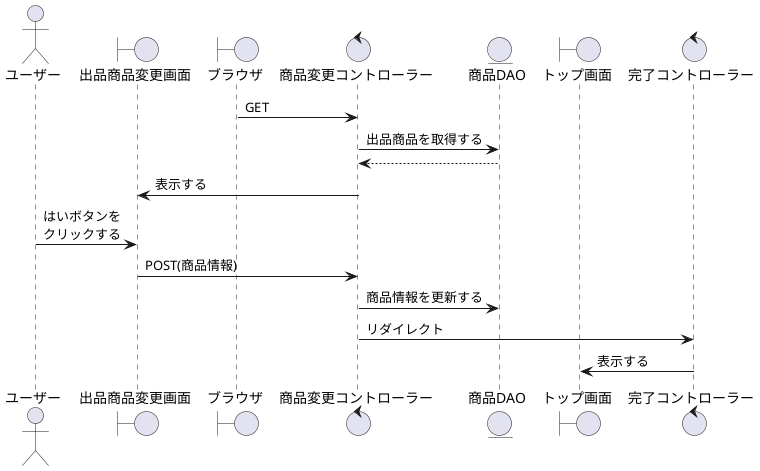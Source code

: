 @startuml 出品商品を変更する

actor    "ユーザー" as account
boundary "出品商品変更画面" as cart_screen
boundary "ブラウザ" as brz
control  "商品変更コントローラー" as delete_c
entity   "商品DAO" as syouhin_dao
boundary "トップ画面" as Cart
control  "完了コントローラー" as cart_c

'--------------------------------------------------------------------------------------
brz ->  delete_c : GET
delete_c -> syouhin_dao : 出品商品を取得する
syouhin_dao --> delete_c
cart_screen <-  delete_c : 表示する
account ->  cart_screen : はいボタンを\nクリックする
cart_screen -> delete_c : POST(商品情報)
delete_c -> syouhin_dao : 商品情報を更新する
delete_c -> cart_c : リダイレクト
Cart <- cart_c : 表示する

@enduml